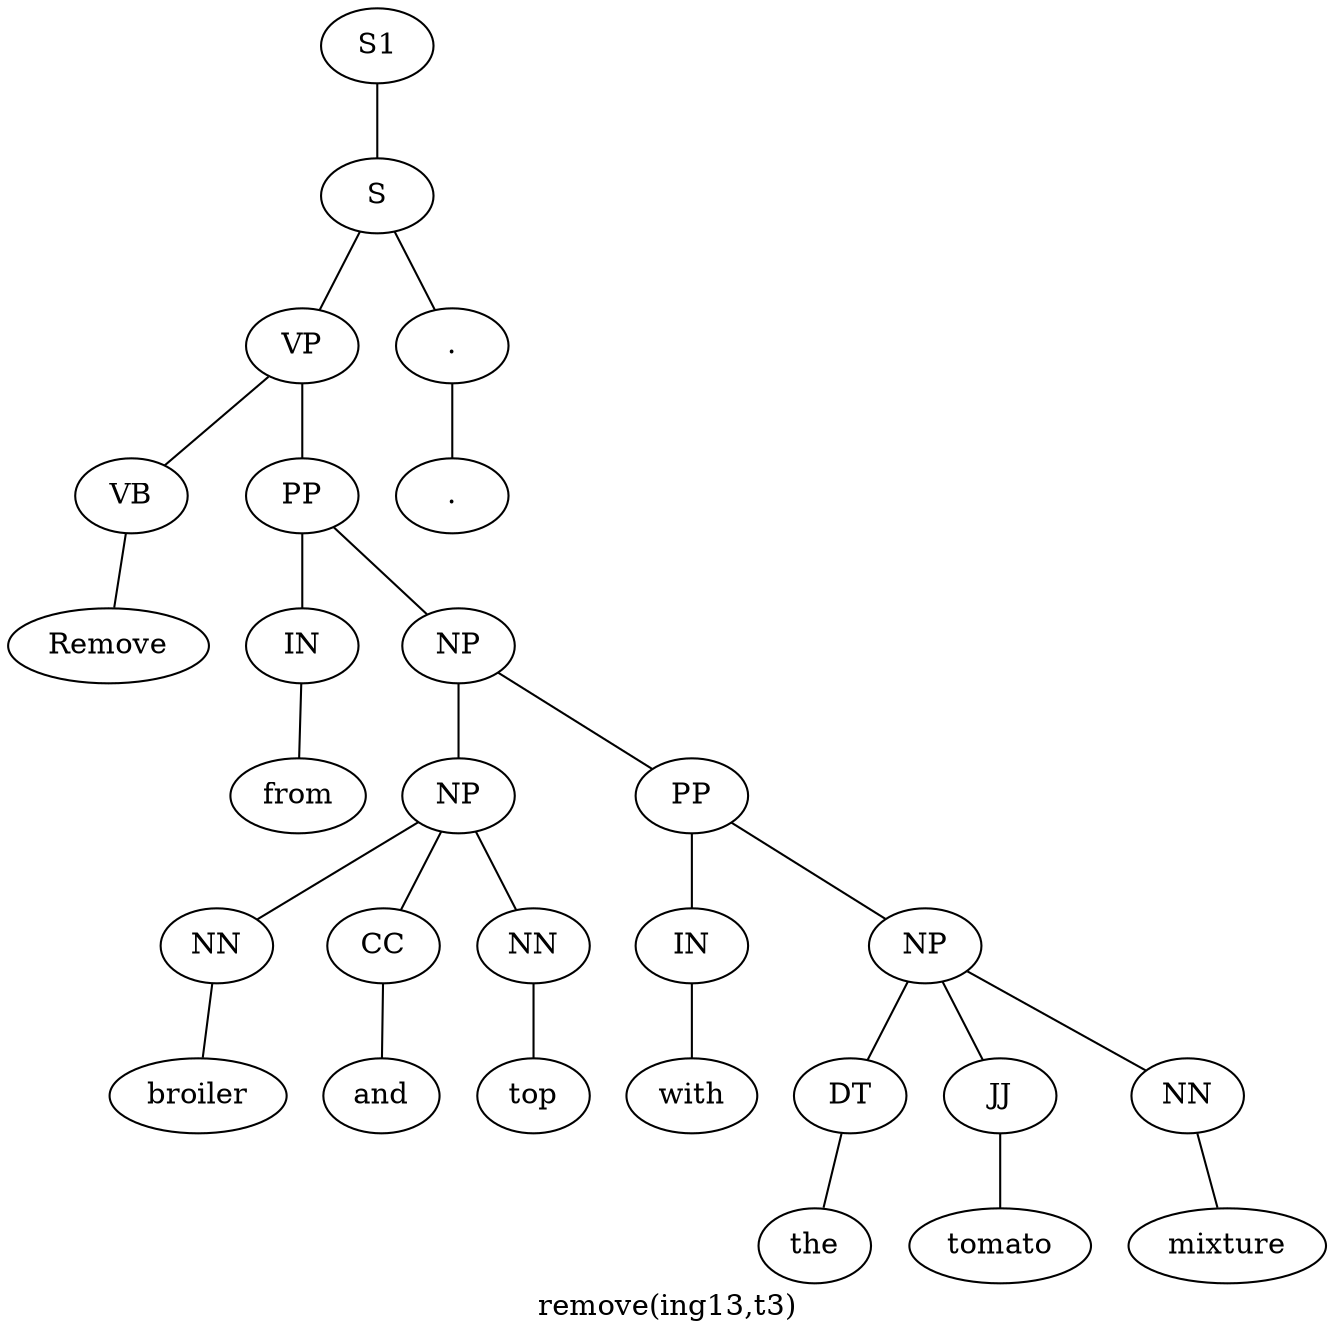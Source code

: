 graph SyntaxGraph {
	label = "remove(ing13,t3)";
	Node0 [label="S1"];
	Node1 [label="S"];
	Node2 [label="VP"];
	Node3 [label="VB"];
	Node4 [label="Remove"];
	Node5 [label="PP"];
	Node6 [label="IN"];
	Node7 [label="from"];
	Node8 [label="NP"];
	Node9 [label="NP"];
	Node10 [label="NN"];
	Node11 [label="broiler"];
	Node12 [label="CC"];
	Node13 [label="and"];
	Node14 [label="NN"];
	Node15 [label="top"];
	Node16 [label="PP"];
	Node17 [label="IN"];
	Node18 [label="with"];
	Node19 [label="NP"];
	Node20 [label="DT"];
	Node21 [label="the"];
	Node22 [label="JJ"];
	Node23 [label="tomato"];
	Node24 [label="NN"];
	Node25 [label="mixture"];
	Node26 [label="."];
	Node27 [label="."];

	Node0 -- Node1;
	Node1 -- Node2;
	Node1 -- Node26;
	Node2 -- Node3;
	Node2 -- Node5;
	Node3 -- Node4;
	Node5 -- Node6;
	Node5 -- Node8;
	Node6 -- Node7;
	Node8 -- Node9;
	Node8 -- Node16;
	Node9 -- Node10;
	Node9 -- Node12;
	Node9 -- Node14;
	Node10 -- Node11;
	Node12 -- Node13;
	Node14 -- Node15;
	Node16 -- Node17;
	Node16 -- Node19;
	Node17 -- Node18;
	Node19 -- Node20;
	Node19 -- Node22;
	Node19 -- Node24;
	Node20 -- Node21;
	Node22 -- Node23;
	Node24 -- Node25;
	Node26 -- Node27;
}